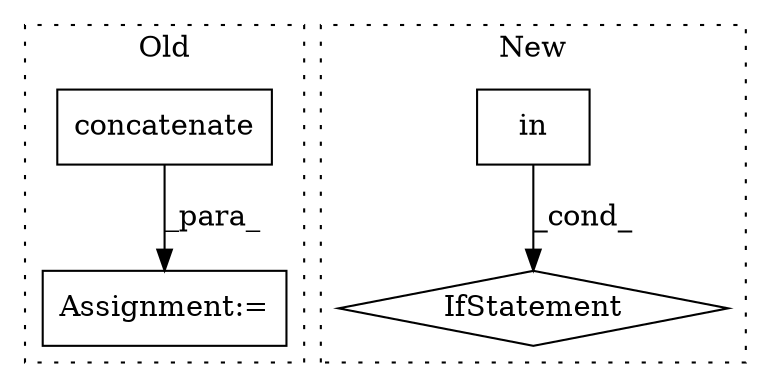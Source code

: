 digraph G {
subgraph cluster0 {
1 [label="concatenate" a="32" s="1791,1857" l="21,1" shape="box"];
4 [label="Assignment:=" a="7" s="1784" l="1" shape="box"];
label = "Old";
style="dotted";
}
subgraph cluster1 {
2 [label="in" a="105" s="2168" l="26" shape="box"];
3 [label="IfStatement" a="25" s="2160,2194" l="8,2" shape="diamond"];
label = "New";
style="dotted";
}
1 -> 4 [label="_para_"];
2 -> 3 [label="_cond_"];
}